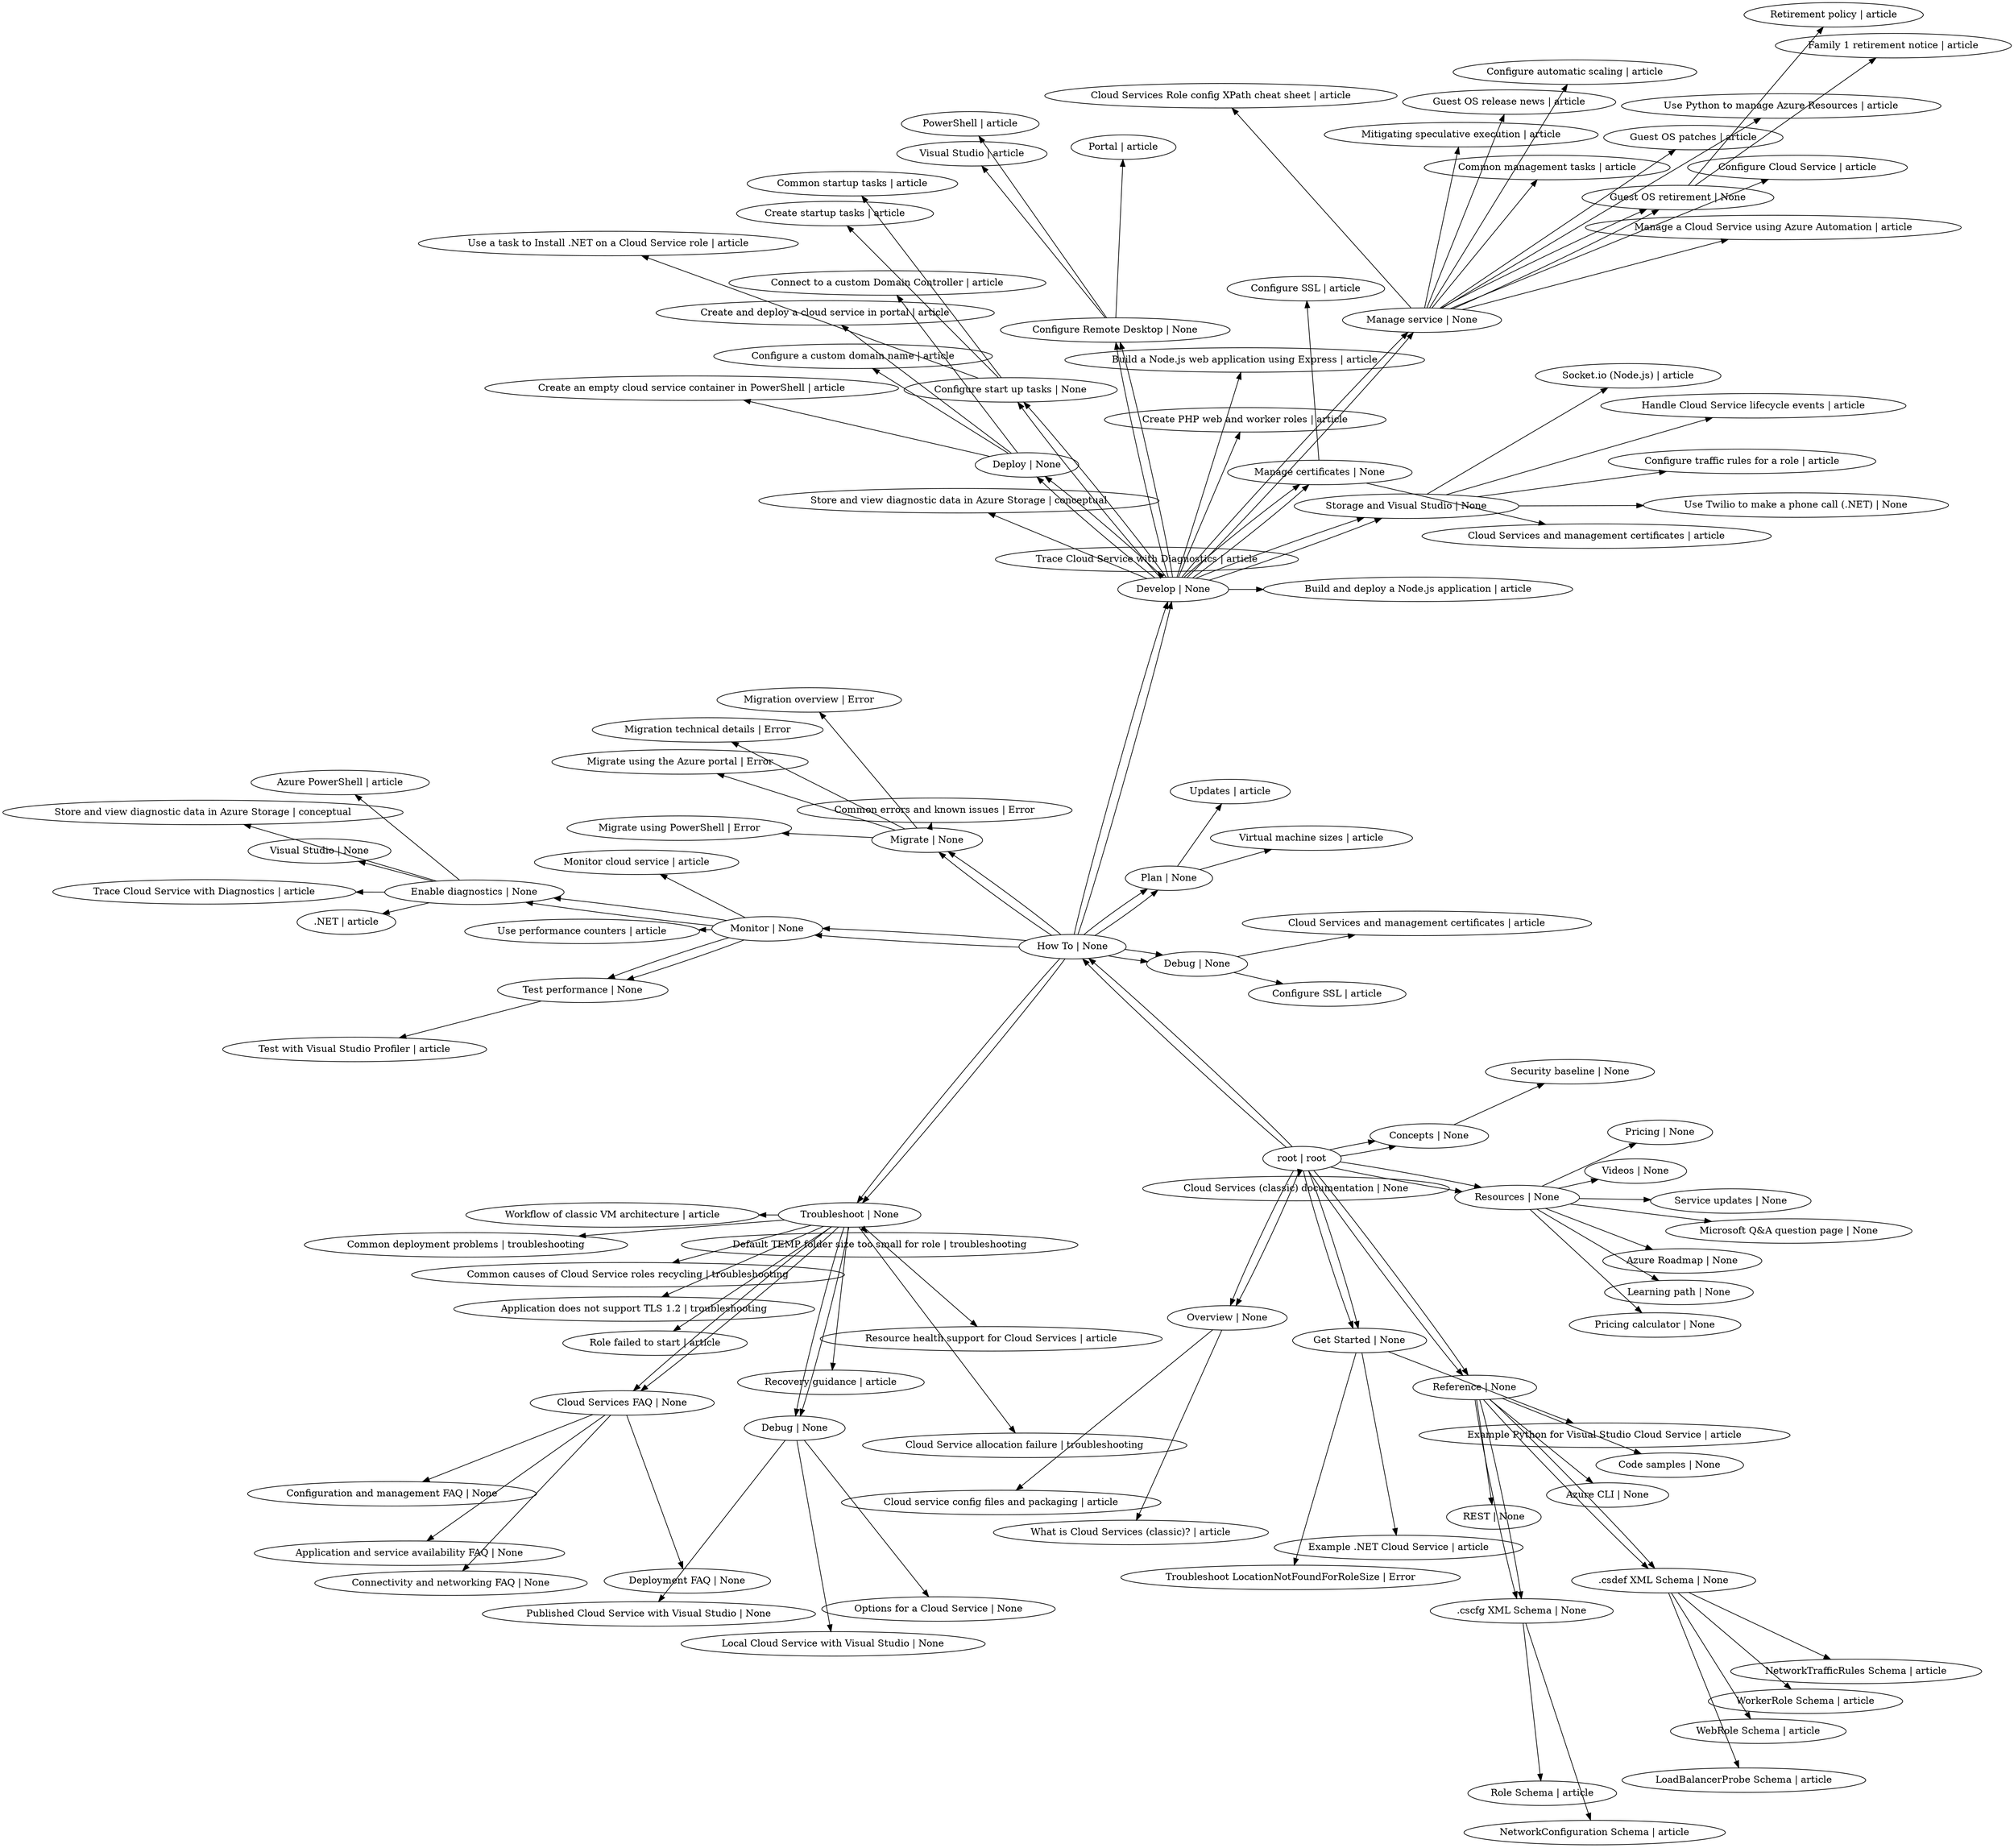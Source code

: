 digraph G  {
    layout=fdp
    "d1b93572-ddf8-45c5-91ae-526d6519c322" -> "19888b65-4693-4a09-a1ae-ee6394f94a7b";
    "d1b93572-ddf8-45c5-91ae-526d6519c322" -> "5498bb37-379e-416d-97c6-ff885b67268f";       
    "d1b93572-ddf8-45c5-91ae-526d6519c322" -> "409abb50-3819-474f-9e21-d3b7ee20257c";       
    "d1b93572-ddf8-45c5-91ae-526d6519c322" -> "aa791be5-9895-45a8-8144-8ff3b8f58e7e";       
    "d1b93572-ddf8-45c5-91ae-526d6519c322" -> "25fcbf5e-0362-4837-b71a-45633d01fe61";       
    "d1b93572-ddf8-45c5-91ae-526d6519c322" -> "e7a5c905-85ab-4090-9fd5-1cfdd9153dd6";       
    "d1b93572-ddf8-45c5-91ae-526d6519c322" -> "e241a297-bc47-4d4f-993f-801dd07adf12";       
    "e7a5c905-85ab-4090-9fd5-1cfdd9153dd6" -> "6e147376-4cbc-4a7e-9cf9-bd3766c0fa43";       
    "e7a5c905-85ab-4090-9fd5-1cfdd9153dd6" -> "ef4960f9-71fd-4ef9-ad90-36615f91467b";       
    "d1b93572-ddf8-45c5-91ae-526d6519c322" -> "e7a5c905-85ab-4090-9fd5-1cfdd9153dd6";       
    "25fcbf5e-0362-4837-b71a-45633d01fe61" -> "99d3b385-faa8-48d7-a506-fbdc59547604";       
    "25fcbf5e-0362-4837-b71a-45633d01fe61" -> "fa9ce2ac-668a-418e-b724-326d5ea0be2f";       
    "25fcbf5e-0362-4837-b71a-45633d01fe61" -> "7f44c03d-9869-4ed3-a9f8-6d4b1222acfe";       
    "d1b93572-ddf8-45c5-91ae-526d6519c322" -> "25fcbf5e-0362-4837-b71a-45633d01fe61";       
    "aa791be5-9895-45a8-8144-8ff3b8f58e7e" -> "e66f8c49-2c83-4771-89e4-b32c3928ba26";       
    "d1b93572-ddf8-45c5-91ae-526d6519c322" -> "aa791be5-9895-45a8-8144-8ff3b8f58e7e";       
    "409abb50-3819-474f-9e21-d3b7ee20257c" -> "d2d74654-4dfd-4fe4-a7b1-9f8f32b315c2";       
    "409abb50-3819-474f-9e21-d3b7ee20257c" -> "595be46e-1a75-4ba8-b092-3ca89dae9a42";       
    "409abb50-3819-474f-9e21-d3b7ee20257c" -> "4135fbd0-2874-4e57-98d4-4a0a96fcdca2";       
    "409abb50-3819-474f-9e21-d3b7ee20257c" -> "fecebc29-aed1-441b-a32d-39706ccda8fb";       
    "409abb50-3819-474f-9e21-d3b7ee20257c" -> "f322015f-6a63-4fb5-b003-f47bd03089e1";       
    "409abb50-3819-474f-9e21-d3b7ee20257c" -> "3c8764e4-ac8a-44d0-a7e0-87fd9b8e1379";       
    "d1b93572-ddf8-45c5-91ae-526d6519c322" -> "409abb50-3819-474f-9e21-d3b7ee20257c";       
    "3c8764e4-ac8a-44d0-a7e0-87fd9b8e1379" -> "06b917ab-3bf8-43e4-887c-43f9d88a6f64";       
    "3c8764e4-ac8a-44d0-a7e0-87fd9b8e1379" -> "7b86dfdf-85b4-4642-8df4-75318397c201";       
    "409abb50-3819-474f-9e21-d3b7ee20257c" -> "3c8764e4-ac8a-44d0-a7e0-87fd9b8e1379";       
    "f322015f-6a63-4fb5-b003-f47bd03089e1" -> "ddcbd97a-8c11-491e-b1af-f0b72d92f097";       
    "f322015f-6a63-4fb5-b003-f47bd03089e1" -> "bdab4545-cb0c-445e-9f35-a53b383a8286";       
    "f322015f-6a63-4fb5-b003-f47bd03089e1" -> "bb794e7a-620e-437b-89dd-bd226b54ba18";       
    "f322015f-6a63-4fb5-b003-f47bd03089e1" -> "9709c271-21c7-4dec-baf0-b0fa24c8d989";       
    "f322015f-6a63-4fb5-b003-f47bd03089e1" -> "d53001a5-9840-4642-81ba-983f255c6160";       
    "f322015f-6a63-4fb5-b003-f47bd03089e1" -> "9e09e942-b12a-4acd-ab2f-b61c40409964";       
    "f322015f-6a63-4fb5-b003-f47bd03089e1" -> "14be7f05-061a-4f18-98c9-099ec6842809";       
    "f322015f-6a63-4fb5-b003-f47bd03089e1" -> "76a85cba-3197-4e6f-bade-27456a2ff7a0";       
    "f322015f-6a63-4fb5-b003-f47bd03089e1" -> "f6fc7e7a-e5ec-4d71-9df8-446fae785ebe";       
    "f322015f-6a63-4fb5-b003-f47bd03089e1" -> "e4337b7a-ddfa-42a6-8773-0f11e707b649";       
    "f322015f-6a63-4fb5-b003-f47bd03089e1" -> "1c6a8eef-926a-4faf-8c27-fbb8ca82f0ac";       
    "409abb50-3819-474f-9e21-d3b7ee20257c" -> "f322015f-6a63-4fb5-b003-f47bd03089e1";       
    "76a85cba-3197-4e6f-bade-27456a2ff7a0" -> "e49a1e7d-e360-4414-8876-bfba8a4e26a2";       
    "76a85cba-3197-4e6f-bade-27456a2ff7a0" -> "9fc8346c-7e12-470a-bb1a-c4d2a7cff652";       
    "76a85cba-3197-4e6f-bade-27456a2ff7a0" -> "7992c7a5-09c4-4c83-9c3e-e76abcdf446f";       
    "76a85cba-3197-4e6f-bade-27456a2ff7a0" -> "2246e533-950c-4c60-9a77-5f2c1874053c";       
    "f322015f-6a63-4fb5-b003-f47bd03089e1" -> "76a85cba-3197-4e6f-bade-27456a2ff7a0";       
    "14be7f05-061a-4f18-98c9-099ec6842809" -> "3f97c7ea-04e3-4fb9-855b-f71cc0235337";       
    "14be7f05-061a-4f18-98c9-099ec6842809" -> "321f8011-7f94-42cd-a0e2-414880a993eb";       
    "14be7f05-061a-4f18-98c9-099ec6842809" -> "6c1d1972-2c8e-4de5-aef2-01a15f8ea677";       
    "f322015f-6a63-4fb5-b003-f47bd03089e1" -> "14be7f05-061a-4f18-98c9-099ec6842809";       
    "9e09e942-b12a-4acd-ab2f-b61c40409964" -> "8c159ec3-6c97-42a7-8f12-68df668426d5";       
    "9e09e942-b12a-4acd-ab2f-b61c40409964" -> "97d48fae-4fd1-4dfd-9436-59867c8bd722";       
    "9e09e942-b12a-4acd-ab2f-b61c40409964" -> "80828648-2395-4433-aac3-be1f4a34878b";       
    "f322015f-6a63-4fb5-b003-f47bd03089e1" -> "9e09e942-b12a-4acd-ab2f-b61c40409964";       
    "d53001a5-9840-4642-81ba-983f255c6160" -> "11d9ad41-4630-426d-b407-3882311eead7";       
    "d53001a5-9840-4642-81ba-983f255c6160" -> "dd2731b2-95f8-4d95-8f71-1967c6e3c5dc";       
    "d53001a5-9840-4642-81ba-983f255c6160" -> "368cecb4-882c-435d-8e7c-eff8888ce449";       
    "d53001a5-9840-4642-81ba-983f255c6160" -> "024f9fcc-afe7-40f8-ae0d-5186f9fedf12";       
    "f322015f-6a63-4fb5-b003-f47bd03089e1" -> "d53001a5-9840-4642-81ba-983f255c6160";       
    "9709c271-21c7-4dec-baf0-b0fa24c8d989" -> "622831b3-95ed-42ef-a3d3-613aed41faec";       
    "9709c271-21c7-4dec-baf0-b0fa24c8d989" -> "0c872f1f-d148-429a-891a-308a54919861";       
    "9709c271-21c7-4dec-baf0-b0fa24c8d989" -> "65cf1444-963a-43b7-985c-66b0647392f1";       
    "9709c271-21c7-4dec-baf0-b0fa24c8d989" -> "63164ef1-aaa0-4f2f-9932-435943e31e51";       
    "9709c271-21c7-4dec-baf0-b0fa24c8d989" -> "d1e4a341-0d89-4b56-99c9-1642b1af1e9c";       
    "9709c271-21c7-4dec-baf0-b0fa24c8d989" -> "fb6c597a-c66d-44e7-a69c-37b6ef0d40d0";       
    "9709c271-21c7-4dec-baf0-b0fa24c8d989" -> "ddba6825-0c72-4681-b727-ef653355a9ac";       
    "9709c271-21c7-4dec-baf0-b0fa24c8d989" -> "5bedb314-2ecf-4e8a-a249-e5e46521b4bc";       
    "9709c271-21c7-4dec-baf0-b0fa24c8d989" -> "72c09274-c2d4-4a97-a05f-d7810163bb9b";       
    "9709c271-21c7-4dec-baf0-b0fa24c8d989" -> "295ea835-6421-45e1-a77e-36ec5aed0250";       
    "f322015f-6a63-4fb5-b003-f47bd03089e1" -> "9709c271-21c7-4dec-baf0-b0fa24c8d989";       
    "65cf1444-963a-43b7-985c-66b0647392f1" -> "3ddd7874-29d0-4764-80fc-bb9ee8e4f4d3";       
    "65cf1444-963a-43b7-985c-66b0647392f1" -> "8b1fc78d-2272-450b-aa41-e270b48446e8";       
    "9709c271-21c7-4dec-baf0-b0fa24c8d989" -> "65cf1444-963a-43b7-985c-66b0647392f1";       
    "bb794e7a-620e-437b-89dd-bd226b54ba18" -> "9e4dd3e5-3d92-4e9c-a714-0356d359398a";       
    "bb794e7a-620e-437b-89dd-bd226b54ba18" -> "3abe3d5e-77fd-4a98-9d0a-dee9a7b504e5";       
    "f322015f-6a63-4fb5-b003-f47bd03089e1" -> "bb794e7a-620e-437b-89dd-bd226b54ba18";       
    "fecebc29-aed1-441b-a32d-39706ccda8fb" -> "8b1fbe90-8a9e-4d7c-97f5-4f07bddf0d79";       
    "fecebc29-aed1-441b-a32d-39706ccda8fb" -> "8c3ccee1-0ef4-4f72-9d56-61b5cd72a615";       
    "fecebc29-aed1-441b-a32d-39706ccda8fb" -> "9b874794-5a12-4483-b405-b2515b934c13";       
    "fecebc29-aed1-441b-a32d-39706ccda8fb" -> "fe3aa5e8-96d2-4a37-8fae-6692975c96fb";       
    "fecebc29-aed1-441b-a32d-39706ccda8fb" -> "c40a578c-339b-470d-bc68-ec3b9ca37de6";       
    "409abb50-3819-474f-9e21-d3b7ee20257c" -> "fecebc29-aed1-441b-a32d-39706ccda8fb";       
    "4135fbd0-2874-4e57-98d4-4a0a96fcdca2" -> "988896b2-b971-4911-b261-47110240372e";       
    "4135fbd0-2874-4e57-98d4-4a0a96fcdca2" -> "a1e213ee-c962-4940-887d-74efe7c1b2fe";       
    "409abb50-3819-474f-9e21-d3b7ee20257c" -> "4135fbd0-2874-4e57-98d4-4a0a96fcdca2";
    "595be46e-1a75-4ba8-b092-3ca89dae9a42" -> "46d60b6c-d37f-4fdf-9876-615034b0bec5";       
    "595be46e-1a75-4ba8-b092-3ca89dae9a42" -> "131abb6f-c6ad-4b5f-aae3-b1d8aed8adc1";       
    "595be46e-1a75-4ba8-b092-3ca89dae9a42" -> "45f30932-b3c7-4439-a1b6-5e65ebe1e69b";       
    "595be46e-1a75-4ba8-b092-3ca89dae9a42" -> "6af825ac-c280-4ae2-a0e5-233794532fc0";       
    "409abb50-3819-474f-9e21-d3b7ee20257c" -> "595be46e-1a75-4ba8-b092-3ca89dae9a42";       
    "131abb6f-c6ad-4b5f-aae3-b1d8aed8adc1" -> "9066dfa6-929e-4c8c-91fd-73cab2780475";       
    "595be46e-1a75-4ba8-b092-3ca89dae9a42" -> "131abb6f-c6ad-4b5f-aae3-b1d8aed8adc1";       
    "46d60b6c-d37f-4fdf-9876-615034b0bec5" -> "003124a0-ed00-4d07-b987-34b943280282";       
    "46d60b6c-d37f-4fdf-9876-615034b0bec5" -> "10bad0da-8277-452d-b6b0-78ca4123de00";       
    "46d60b6c-d37f-4fdf-9876-615034b0bec5" -> "24e5a6d2-a809-4ca5-acb7-c948f63afca6";       
    "46d60b6c-d37f-4fdf-9876-615034b0bec5" -> "07d9fa0f-f814-4d16-93b1-fc794bbb1e21";       
    "46d60b6c-d37f-4fdf-9876-615034b0bec5" -> "4b1c4667-46b9-4c69-91a4-4ff48b1a6d23";       
    "595be46e-1a75-4ba8-b092-3ca89dae9a42" -> "46d60b6c-d37f-4fdf-9876-615034b0bec5";       
    "d2d74654-4dfd-4fe4-a7b1-9f8f32b315c2" -> "6c1265a1-ad7d-4765-98ca-2802a5e40328";       
    "d2d74654-4dfd-4fe4-a7b1-9f8f32b315c2" -> "b41dae53-6203-4739-9ece-8b23f634141d";       
    "d2d74654-4dfd-4fe4-a7b1-9f8f32b315c2" -> "73ebb1e7-ec11-4cbd-8b37-5afbae2ed894";       
    "d2d74654-4dfd-4fe4-a7b1-9f8f32b315c2" -> "0fc3619a-0c8d-4efd-8dfd-f18e6125cda9";       
    "d2d74654-4dfd-4fe4-a7b1-9f8f32b315c2" -> "9f6f6845-0d86-4a48-aeee-2219ec4969bc";       
    "d2d74654-4dfd-4fe4-a7b1-9f8f32b315c2" -> "b8da5e64-b24c-4db3-846a-c72359451a48";       
    "d2d74654-4dfd-4fe4-a7b1-9f8f32b315c2" -> "8bce4105-1b49-4888-a659-b4909fd41b5a";       
    "d2d74654-4dfd-4fe4-a7b1-9f8f32b315c2" -> "9d1d6199-08f1-4c50-8305-0dfc19bac279";       
    "d2d74654-4dfd-4fe4-a7b1-9f8f32b315c2" -> "eab845ea-39d5-4e78-a173-0c34fb14b10e";       
    "d2d74654-4dfd-4fe4-a7b1-9f8f32b315c2" -> "5cbf53e3-4862-4c21-b932-f36c00432a95";       
    "d2d74654-4dfd-4fe4-a7b1-9f8f32b315c2" -> "65edea51-f094-4c03-80ac-e9b04e12a60e";       
    "409abb50-3819-474f-9e21-d3b7ee20257c" -> "d2d74654-4dfd-4fe4-a7b1-9f8f32b315c2";       
    "65edea51-f094-4c03-80ac-e9b04e12a60e" -> "4e3c490c-d0c6-47ab-918f-5d1d30580130";       
    "65edea51-f094-4c03-80ac-e9b04e12a60e" -> "4a23647a-46d2-4379-afee-57478879c404";       
    "65edea51-f094-4c03-80ac-e9b04e12a60e" -> "18b15ab4-a09a-4ae0-a075-215c6621df2b";       
    "d2d74654-4dfd-4fe4-a7b1-9f8f32b315c2" -> "65edea51-f094-4c03-80ac-e9b04e12a60e";       
    "6c1265a1-ad7d-4765-98ca-2802a5e40328" -> "250ec294-133c-434f-afbf-a3e9ca68da18";       
    "6c1265a1-ad7d-4765-98ca-2802a5e40328" -> "28298d6b-9795-4cba-b7b0-99e48bde8bf7";       
    "6c1265a1-ad7d-4765-98ca-2802a5e40328" -> "027f8a67-53b4-459e-ab10-614b3f8f6921";       
    "6c1265a1-ad7d-4765-98ca-2802a5e40328" -> "56873873-b95b-4ec5-8741-e9b163a25c37";       
    "d2d74654-4dfd-4fe4-a7b1-9f8f32b315c2" -> "6c1265a1-ad7d-4765-98ca-2802a5e40328";       
    "5498bb37-379e-416d-97c6-ff885b67268f" -> "60bef4fa-66f2-4b55-8c15-7e02ad69ff30";       
    "5498bb37-379e-416d-97c6-ff885b67268f" -> "b1055b93-253e-4270-a122-73be82cef2db";       
    "5498bb37-379e-416d-97c6-ff885b67268f" -> "05777ba9-ad1e-4050-af7b-cd3c495b5f19";       
    "5498bb37-379e-416d-97c6-ff885b67268f" -> "1eafa1ce-cf56-443e-90fb-15bdc3cd97ec";       
    "5498bb37-379e-416d-97c6-ff885b67268f" -> "9850f8e8-6580-4ba8-8683-f36ba0327e9f";       
    "d1b93572-ddf8-45c5-91ae-526d6519c322" -> "5498bb37-379e-416d-97c6-ff885b67268f";       
    "b1055b93-253e-4270-a122-73be82cef2db" -> "78ea842d-d311-4851-854a-fffc86334a39";       
    "b1055b93-253e-4270-a122-73be82cef2db" -> "51fff5c4-dc21-43d1-8f5d-bc81c9937729";       
    "b1055b93-253e-4270-a122-73be82cef2db" -> "3105d24a-9274-477e-9fb2-e21dd3e532dc";       
    "b1055b93-253e-4270-a122-73be82cef2db" -> "6ca3e2af-24fa-4cc3-a418-0e0b7b39fdd2";       
    "5498bb37-379e-416d-97c6-ff885b67268f" -> "b1055b93-253e-4270-a122-73be82cef2db";       
    "60bef4fa-66f2-4b55-8c15-7e02ad69ff30" -> "9a2f3579-ec69-4d74-a34e-5bab3e783855";       
    "60bef4fa-66f2-4b55-8c15-7e02ad69ff30" -> "ad278dea-e441-46a6-b2bc-24fd026e1360";       
    "5498bb37-379e-416d-97c6-ff885b67268f" -> "60bef4fa-66f2-4b55-8c15-7e02ad69ff30";       
    "19888b65-4693-4a09-a1ae-ee6394f94a7b" -> "4fd2ce14-76cf-426d-9e6b-44b5aa123f0c";       
    "19888b65-4693-4a09-a1ae-ee6394f94a7b" -> "089cada7-a969-4701-82f4-3d3fed279761";       
    "19888b65-4693-4a09-a1ae-ee6394f94a7b" -> "adb4b981-2d03-46e0-8e4b-83f8200177a5";       
    "19888b65-4693-4a09-a1ae-ee6394f94a7b" -> "c28c338e-4377-461a-97d0-120056689580";       
    "19888b65-4693-4a09-a1ae-ee6394f94a7b" -> "b1fc8966-08e8-423a-aaea-3d589ee7042c";       
    "19888b65-4693-4a09-a1ae-ee6394f94a7b" -> "dd81be00-4974-43cd-a24c-44cffa785b80";       
    "19888b65-4693-4a09-a1ae-ee6394f94a7b" -> "fbedfe4b-2279-49b6-8a5d-a9e77d053c89";       
    "d1b93572-ddf8-45c5-91ae-526d6519c322" -> "19888b65-4693-4a09-a1ae-ee6394f94a7b"; 

    "d1b93572-ddf8-45c5-91ae-526d6519c322" [label="root | root"]
    "19888b65-4693-4a09-a1ae-ee6394f94a7b" [label="Resources | None"]
    "5498bb37-379e-416d-97c6-ff885b67268f" [label="Reference | None"]
    "409abb50-3819-474f-9e21-d3b7ee20257c" [label="How To | None"]
    "aa791be5-9895-45a8-8144-8ff3b8f58e7e" [label="Concepts | None"]
    "25fcbf5e-0362-4837-b71a-45633d01fe61" [label="Get Started | None"]
    "e7a5c905-85ab-4090-9fd5-1cfdd9153dd6" [label="Overview | None"]
    "e241a297-bc47-4d4f-993f-801dd07adf12" [label="Cloud Services (classic) documentation | None"]
    "6e147376-4cbc-4a7e-9cf9-bd3766c0fa43" [label="Cloud service config files and packaging | article"]
    "ef4960f9-71fd-4ef9-ad90-36615f91467b" [label="What is Cloud Services (classic)? | article"]
    "99d3b385-faa8-48d7-a506-fbdc59547604" [label="Troubleshoot LocationNotFoundForRoleSize | Error"]
    "fa9ce2ac-668a-418e-b724-326d5ea0be2f" [label="Example Python for Visual Studio Cloud Service | article"]
    "7f44c03d-9869-4ed3-a9f8-6d4b1222acfe" [label="Example .NET Cloud Service | article"]   
    "e66f8c49-2c83-4771-89e4-b32c3928ba26" [label="Security baseline | None"]
    "d2d74654-4dfd-4fe4-a7b1-9f8f32b315c2" [label="Troubleshoot | None"]
    "595be46e-1a75-4ba8-b092-3ca89dae9a42" [label="Monitor | None"]
    "4135fbd0-2874-4e57-98d4-4a0a96fcdca2" [label="Debug | None"]
    "fecebc29-aed1-441b-a32d-39706ccda8fb" [label="Migrate | None"]
    "f322015f-6a63-4fb5-b003-f47bd03089e1" [label="Develop | None"]
    "3c8764e4-ac8a-44d0-a7e0-87fd9b8e1379" [label="Plan | None"]
    "06b917ab-3bf8-43e4-887c-43f9d88a6f64" [label="Updates | article"]
    "7b86dfdf-85b4-4642-8df4-75318397c201" [label="Virtual machine sizes | article"]        
    "ddcbd97a-8c11-491e-b1af-f0b72d92f097" [label="Trace Cloud Service with Diagnostics | article"]
    "bdab4545-cb0c-445e-9f35-a53b383a8286" [label="Store and view diagnostic data in Azure Storage | conceptual"]
    "bb794e7a-620e-437b-89dd-bd226b54ba18" [label="Manage certificates | None"]
    "9709c271-21c7-4dec-baf0-b0fa24c8d989" [label="Manage service | None"]
    "d53001a5-9840-4642-81ba-983f255c6160" [label="Deploy | None"]
    "9e09e942-b12a-4acd-ab2f-b61c40409964" [label="Configure Remote Desktop | None"]        
    "14be7f05-061a-4f18-98c9-099ec6842809" [label="Configure start up tasks | None"]        
    "76a85cba-3197-4e6f-bade-27456a2ff7a0" [label="Storage and Visual Studio | None"]       
    "f6fc7e7a-e5ec-4d71-9df8-446fae785ebe" [label="Build a Node.js web application using Express | article"]
    "e4337b7a-ddfa-42a6-8773-0f11e707b649" [label="Build and deploy a Node.js application | article"]
    "1c6a8eef-926a-4faf-8c27-fbb8ca82f0ac" [label="Create PHP web and worker roles | article"]
    "e49a1e7d-e360-4414-8876-bfba8a4e26a2" [label="Use Twilio to make a phone call (.NET) | None"]
    "9fc8346c-7e12-470a-bb1a-c4d2a7cff652" [label="Socket.io (Node.js) | article"]
    "7992c7a5-09c4-4c83-9c3e-e76abcdf446f" [label="Handle Cloud Service lifecycle events | article"]
    "2246e533-950c-4c60-9a77-5f2c1874053c" [label="Configure traffic rules for a role | article"]
    "3f97c7ea-04e3-4fb9-855b-f71cc0235337" [label="Use a task to Install .NET on a Cloud Service role | article"]
    "321f8011-7f94-42cd-a0e2-414880a993eb" [label="Common startup tasks | article"]
    "6c1d1972-2c8e-4de5-aef2-01a15f8ea677" [label="Create startup tasks | article"]
    "8c159ec3-6c97-42a7-8f12-68df668426d5" [label="Visual Studio | article"]
    "97d48fae-4fd1-4dfd-9436-59867c8bd722" [label="PowerShell | article"]
    "80828648-2395-4433-aac3-be1f4a34878b" [label="Portal | article"]
    "11d9ad41-4630-426d-b407-3882311eead7" [label="Connect to a custom Domain Controller | article"]
    "dd2731b2-95f8-4d95-8f71-1967c6e3c5dc" [label="Configure a custom domain name | article"]
    "368cecb4-882c-435d-8e7c-eff8888ce449" [label="Create an empty cloud service container in PowerShell | article"]
    "024f9fcc-afe7-40f8-ae0d-5186f9fedf12" [label="Create and deploy a cloud service in portal | article"]
    "622831b3-95ed-42ef-a3d3-613aed41faec" [label="Cloud Services Role config XPath cheat sheet | article"]
    "0c872f1f-d148-429a-891a-308a54919861" [label="Guest OS release news | article"]        
    "65cf1444-963a-43b7-985c-66b0647392f1" [label="Guest OS retirement | None"]
    "63164ef1-aaa0-4f2f-9932-435943e31e51" [label="Guest OS patches | article"]
    "d1e4a341-0d89-4b56-99c9-1642b1af1e9c" [label="Mitigating speculative execution | article"]
    "fb6c597a-c66d-44e7-a69c-37b6ef0d40d0" [label="Use Python to manage Azure Resources | article"]
    "ddba6825-0c72-4681-b727-ef653355a9ac" [label="Configure automatic scaling | article"]  
    "5bedb314-2ecf-4e8a-a249-e5e46521b4bc" [label="Manage a Cloud Service using Azure Automation | article"]
    "72c09274-c2d4-4a97-a05f-d7810163bb9b" [label="Configure Cloud Service | article"]      
    "295ea835-6421-45e1-a77e-36ec5aed0250" [label="Common management tasks | article"]      
    "3ddd7874-29d0-4764-80fc-bb9ee8e4f4d3" [label="Family 1 retirement notice | article"]   
    "8b1fc78d-2272-450b-aa41-e270b48446e8" [label="Retirement policy | article"]
    "9e4dd3e5-3d92-4e9c-a714-0356d359398a" [label="Configure SSL | article"]
    "3abe3d5e-77fd-4a98-9d0a-dee9a7b504e5" [label="Cloud Services and management certificates | article"]
    "8b1fbe90-8a9e-4d7c-97f5-4f07bddf0d79" [label="Common errors and known issues | Error"] 
    "8c3ccee1-0ef4-4f72-9d56-61b5cd72a615" [label="Migrate using PowerShell | Error"]       
    "9b874794-5a12-4483-b405-b2515b934c13" [label="Migrate using the Azure portal | Error"] 
    "fe3aa5e8-96d2-4a37-8fae-6692975c96fb" [label="Migration technical details | Error"]    
    "c40a578c-339b-470d-bc68-ec3b9ca37de6" [label="Migration overview | Error"]
    "988896b2-b971-4911-b261-47110240372e" [label="Configure SSL | article"]
    "a1e213ee-c962-4940-887d-74efe7c1b2fe" [label="Cloud Services and management certificates | article"]
    "46d60b6c-d37f-4fdf-9876-615034b0bec5" [label="Enable diagnostics | None"]
    "131abb6f-c6ad-4b5f-aae3-b1d8aed8adc1" [label="Test performance | None"]
    "45f30932-b3c7-4439-a1b6-5e65ebe1e69b" [label="Use performance counters | article"]     
    "6af825ac-c280-4ae2-a0e5-233794532fc0" [label="Monitor cloud service | article"]        
    "9066dfa6-929e-4c8c-91fd-73cab2780475" [label="Test with Visual Studio Profiler | article"]
    "003124a0-ed00-4d07-b987-34b943280282" [label="Trace Cloud Service with Diagnostics | article"]
    "10bad0da-8277-452d-b6b0-78ca4123de00" [label="Store and view diagnostic data in Azure Storage | conceptual"]
    "24e5a6d2-a809-4ca5-acb7-c948f63afca6" [label="Visual Studio | None"]
    "07d9fa0f-f814-4d16-93b1-fc794bbb1e21" [label=".NET | article"]
    "4b1c4667-46b9-4c69-91a4-4ff48b1a6d23" [label="Azure PowerShell | article"]
    "6c1265a1-ad7d-4765-98ca-2802a5e40328" [label="Cloud Services FAQ | None"]
    "b41dae53-6203-4739-9ece-8b23f634141d" [label="Resource health support for Cloud Services | article"]
    "73ebb1e7-ec11-4cbd-8b37-5afbae2ed894" [label="Workflow of classic VM architecture | article"]
    "0fc3619a-0c8d-4efd-8dfd-f18e6125cda9" [label="Recovery guidance | article"]
    "9f6f6845-0d86-4a48-aeee-2219ec4969bc" [label="Role failed to start | article"]
    "b8da5e64-b24c-4db3-846a-c72359451a48" [label="Common deployment problems | troubleshooting"]
    "8bce4105-1b49-4888-a659-b4909fd41b5a" [label="Default TEMP folder size too small for role | troubleshooting"]
    "9d1d6199-08f1-4c50-8305-0dfc19bac279" [label="Application does not support TLS 1.2 | troubleshooting"]
    "eab845ea-39d5-4e78-a173-0c34fb14b10e" [label="Common causes of Cloud Service roles recycling | troubleshooting"]
    "5cbf53e3-4862-4c21-b932-f36c00432a95" [label="Cloud Service allocation failure | troubleshooting"]
    "65edea51-f094-4c03-80ac-e9b04e12a60e" [label="Debug | None"]
    "4e3c490c-d0c6-47ab-918f-5d1d30580130" [label="Published Cloud Service with Visual Studio | None"]
    "4a23647a-46d2-4379-afee-57478879c404" [label="Local Cloud Service with Visual Studio | None"]
    "18b15ab4-a09a-4ae0-a075-215c6621df2b" [label="Options for a Cloud Service | None"]     
    "250ec294-133c-434f-afbf-a3e9ca68da18" [label="Deployment FAQ | None"]
    "28298d6b-9795-4cba-b7b0-99e48bde8bf7" [label="Connectivity and networking FAQ | None"] 
    "027f8a67-53b4-459e-ab10-614b3f8f6921" [label="Configuration and management FAQ | None"]

    "56873873-b95b-4ec5-8741-e9b163a25c37" [label="Application and service availability FAQ | None"]
    "60bef4fa-66f2-4b55-8c15-7e02ad69ff30" [label=".cscfg XML Schema | None"]
    "b1055b93-253e-4270-a122-73be82cef2db" [label=".csdef XML Schema | None"]
    "05777ba9-ad1e-4050-af7b-cd3c495b5f19" [label="Code samples | None"]
    "1eafa1ce-cf56-443e-90fb-15bdc3cd97ec" [label="REST | None"]
    "9850f8e8-6580-4ba8-8683-f36ba0327e9f" [label="Azure CLI | None"]
    "78ea842d-d311-4851-854a-fffc86334a39" [label="NetworkTrafficRules Schema | article"]   
    "51fff5c4-dc21-43d1-8f5d-bc81c9937729" [label="WorkerRole Schema | article"]
    "3105d24a-9274-477e-9fb2-e21dd3e532dc" [label="WebRole Schema | article"]
    "6ca3e2af-24fa-4cc3-a418-0e0b7b39fdd2" [label="LoadBalancerProbe Schema | article"]     
    "9a2f3579-ec69-4d74-a34e-5bab3e783855" [label="NetworkConfiguration Schema | article"]  
    "ad278dea-e441-46a6-b2bc-24fd026e1360" [label="Role Schema | article"]
    "4fd2ce14-76cf-426d-9e6b-44b5aa123f0c" [label="Videos | None"]
    "089cada7-a969-4701-82f4-3d3fed279761" [label="Service updates | None"]
    "adb4b981-2d03-46e0-8e4b-83f8200177a5" [label="Pricing calculator | None"]
    "c28c338e-4377-461a-97d0-120056689580" [label="Pricing | None"]
    "b1fc8966-08e8-423a-aaea-3d589ee7042c" [label="Microsoft Q&amp;A question page | None"] 
    "dd81be00-4974-43cd-a24c-44cffa785b80" [label="Learning path | None"]
    "fbedfe4b-2279-49b6-8a5d-a9e77d053c89" [label="Azure Roadmap | None"]
    }